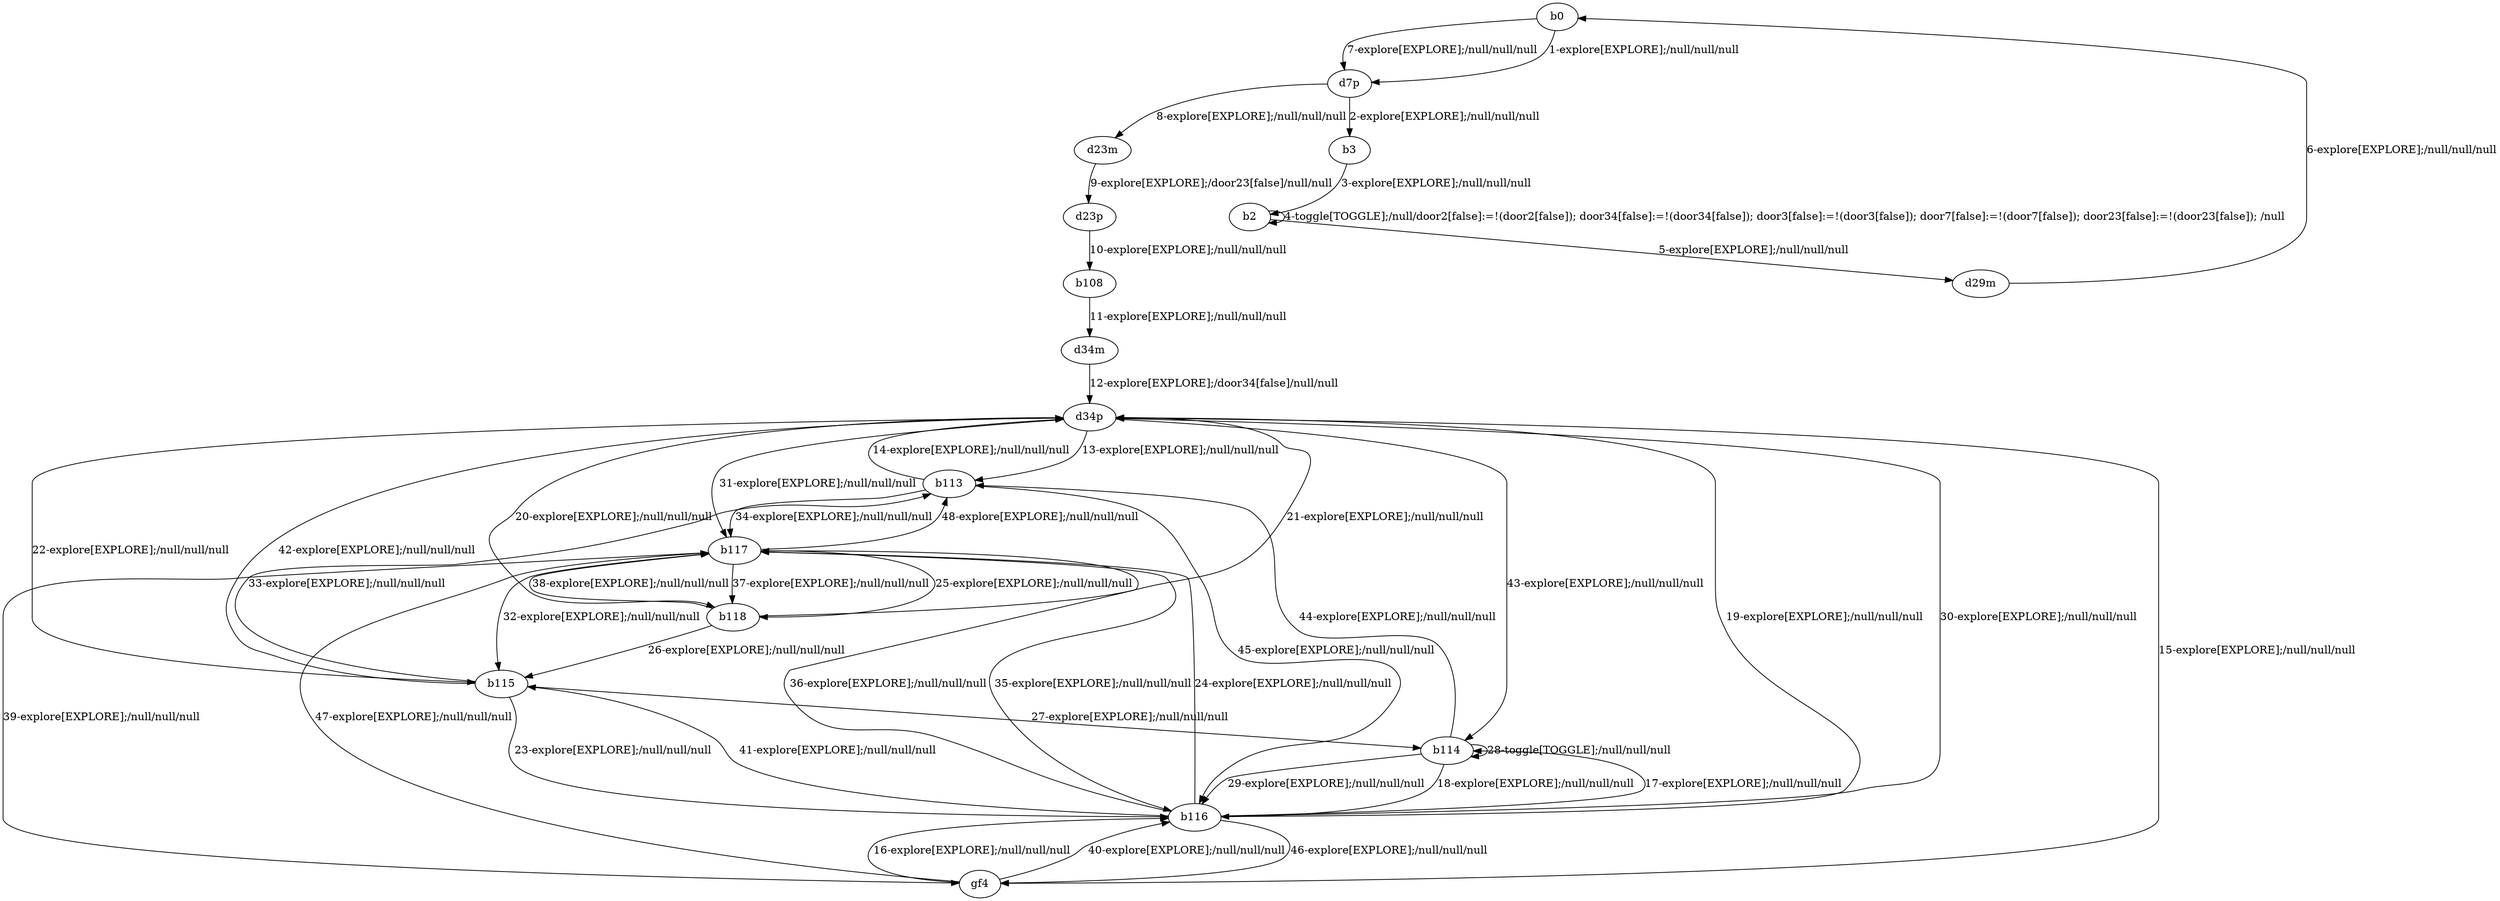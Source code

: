 # Total number of goals covered by this test: 1
# gf4 --> b117

digraph g {
"b0" -> "d7p" [label = "1-explore[EXPLORE];/null/null/null"];
"d7p" -> "b3" [label = "2-explore[EXPLORE];/null/null/null"];
"b3" -> "b2" [label = "3-explore[EXPLORE];/null/null/null"];
"b2" -> "b2" [label = "4-toggle[TOGGLE];/null/door2[false]:=!(door2[false]); door34[false]:=!(door34[false]); door3[false]:=!(door3[false]); door7[false]:=!(door7[false]); door23[false]:=!(door23[false]); /null"];
"b2" -> "d29m" [label = "5-explore[EXPLORE];/null/null/null"];
"d29m" -> "b0" [label = "6-explore[EXPLORE];/null/null/null"];
"b0" -> "d7p" [label = "7-explore[EXPLORE];/null/null/null"];
"d7p" -> "d23m" [label = "8-explore[EXPLORE];/null/null/null"];
"d23m" -> "d23p" [label = "9-explore[EXPLORE];/door23[false]/null/null"];
"d23p" -> "b108" [label = "10-explore[EXPLORE];/null/null/null"];
"b108" -> "d34m" [label = "11-explore[EXPLORE];/null/null/null"];
"d34m" -> "d34p" [label = "12-explore[EXPLORE];/door34[false]/null/null"];
"d34p" -> "b113" [label = "13-explore[EXPLORE];/null/null/null"];
"b113" -> "d34p" [label = "14-explore[EXPLORE];/null/null/null"];
"d34p" -> "gf4" [label = "15-explore[EXPLORE];/null/null/null"];
"gf4" -> "b116" [label = "16-explore[EXPLORE];/null/null/null"];
"b116" -> "b114" [label = "17-explore[EXPLORE];/null/null/null"];
"b114" -> "b116" [label = "18-explore[EXPLORE];/null/null/null"];
"b116" -> "d34p" [label = "19-explore[EXPLORE];/null/null/null"];
"d34p" -> "b118" [label = "20-explore[EXPLORE];/null/null/null"];
"b118" -> "d34p" [label = "21-explore[EXPLORE];/null/null/null"];
"d34p" -> "b115" [label = "22-explore[EXPLORE];/null/null/null"];
"b115" -> "b116" [label = "23-explore[EXPLORE];/null/null/null"];
"b116" -> "b117" [label = "24-explore[EXPLORE];/null/null/null"];
"b117" -> "b118" [label = "25-explore[EXPLORE];/null/null/null"];
"b118" -> "b115" [label = "26-explore[EXPLORE];/null/null/null"];
"b115" -> "b114" [label = "27-explore[EXPLORE];/null/null/null"];
"b114" -> "b114" [label = "28-toggle[TOGGLE];/null/null/null"];
"b114" -> "b116" [label = "29-explore[EXPLORE];/null/null/null"];
"b116" -> "d34p" [label = "30-explore[EXPLORE];/null/null/null"];
"d34p" -> "b117" [label = "31-explore[EXPLORE];/null/null/null"];
"b117" -> "b115" [label = "32-explore[EXPLORE];/null/null/null"];
"b115" -> "b113" [label = "33-explore[EXPLORE];/null/null/null"];
"b113" -> "b117" [label = "34-explore[EXPLORE];/null/null/null"];
"b117" -> "b116" [label = "35-explore[EXPLORE];/null/null/null"];
"b116" -> "b117" [label = "36-explore[EXPLORE];/null/null/null"];
"b117" -> "b118" [label = "37-explore[EXPLORE];/null/null/null"];
"b118" -> "b117" [label = "38-explore[EXPLORE];/null/null/null"];
"b117" -> "gf4" [label = "39-explore[EXPLORE];/null/null/null"];
"gf4" -> "b116" [label = "40-explore[EXPLORE];/null/null/null"];
"b116" -> "b115" [label = "41-explore[EXPLORE];/null/null/null"];
"b115" -> "d34p" [label = "42-explore[EXPLORE];/null/null/null"];
"d34p" -> "b114" [label = "43-explore[EXPLORE];/null/null/null"];
"b114" -> "b113" [label = "44-explore[EXPLORE];/null/null/null"];
"b113" -> "b116" [label = "45-explore[EXPLORE];/null/null/null"];
"b116" -> "gf4" [label = "46-explore[EXPLORE];/null/null/null"];
"gf4" -> "b117" [label = "47-explore[EXPLORE];/null/null/null"];
"b117" -> "b113" [label = "48-explore[EXPLORE];/null/null/null"];
}